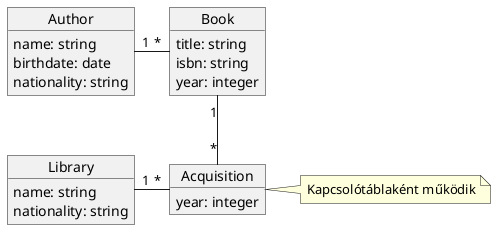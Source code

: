 @startuml v2

object Library {
  name: string
  nationality: string
}

  object Book {
  title: string
  isbn: string
  year: integer
}

object Author{
  name: string
  birthdate: date
  nationality: string
}


object Acquisition{
  year: integer
}


Book "1"-d-"*" Acquisition

Acquisition "*"-l-"1" Library

Author "1"-r-"*" Book

note right of Acquisition
  Kapcsolótáblaként működik
end note

@enduml